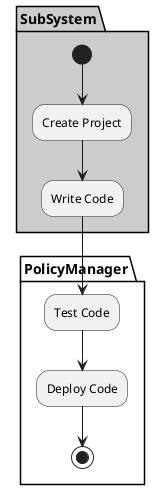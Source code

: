 @startuml

partition "PolicyManager" {

}

partition SubSystem  #cccccc {
  (*) --> "Create Project"
  --> "Write Code"
}

partition "PolicyManager" {
  "Write Code" --> "Test Code"
  "Test Code" --> "Deploy Code"
  "Deploy Code" --> (*)
}

@enduml
